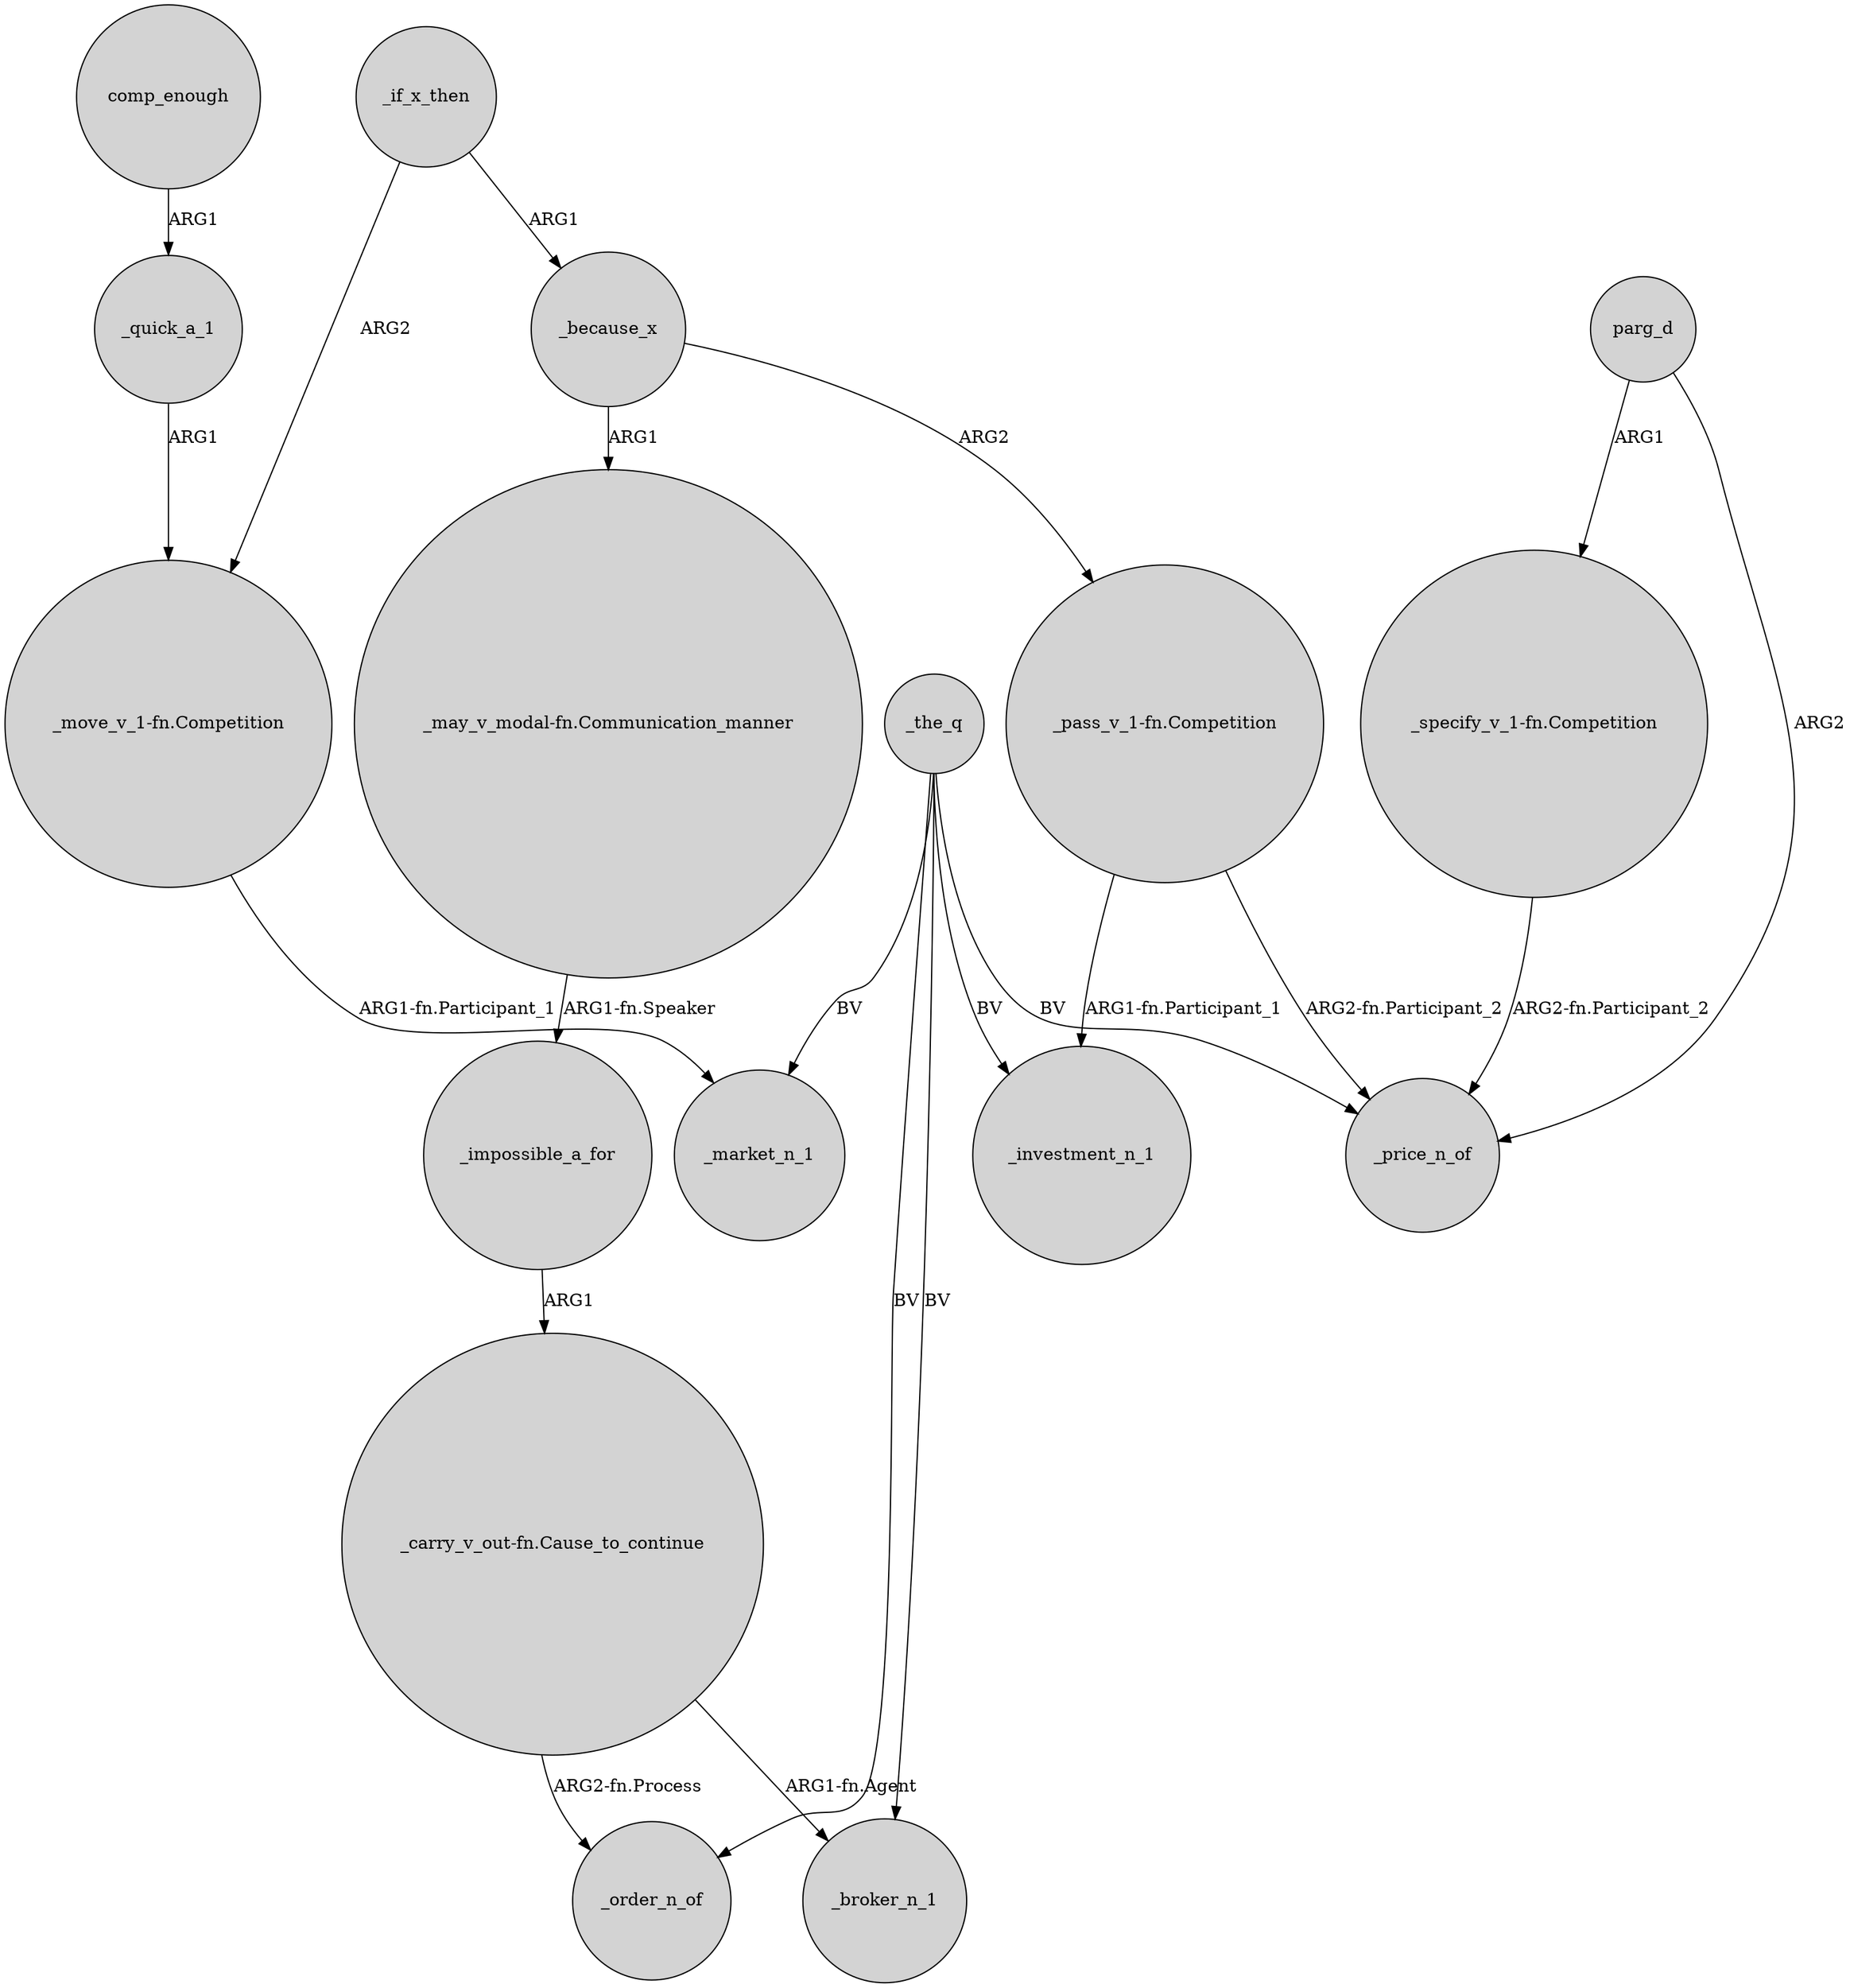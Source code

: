 digraph {
	node [shape=circle style=filled]
	"_pass_v_1-fn.Competition" -> _price_n_of [label="ARG2-fn.Participant_2"]
	"_pass_v_1-fn.Competition" -> _investment_n_1 [label="ARG1-fn.Participant_1"]
	"_move_v_1-fn.Competition" -> _market_n_1 [label="ARG1-fn.Participant_1"]
	_because_x -> "_pass_v_1-fn.Competition" [label=ARG2]
	_quick_a_1 -> "_move_v_1-fn.Competition" [label=ARG1]
	_the_q -> _investment_n_1 [label=BV]
	_the_q -> _market_n_1 [label=BV]
	_the_q -> _order_n_of [label=BV]
	_if_x_then -> _because_x [label=ARG1]
	_because_x -> "_may_v_modal-fn.Communication_manner" [label=ARG1]
	"_carry_v_out-fn.Cause_to_continue" -> _order_n_of [label="ARG2-fn.Process"]
	comp_enough -> _quick_a_1 [label=ARG1]
	parg_d -> _price_n_of [label=ARG2]
	_if_x_then -> "_move_v_1-fn.Competition" [label=ARG2]
	parg_d -> "_specify_v_1-fn.Competition" [label=ARG1]
	_the_q -> _price_n_of [label=BV]
	"_carry_v_out-fn.Cause_to_continue" -> _broker_n_1 [label="ARG1-fn.Agent"]
	_impossible_a_for -> "_carry_v_out-fn.Cause_to_continue" [label=ARG1]
	_the_q -> _broker_n_1 [label=BV]
	"_may_v_modal-fn.Communication_manner" -> _impossible_a_for [label="ARG1-fn.Speaker"]
	"_specify_v_1-fn.Competition" -> _price_n_of [label="ARG2-fn.Participant_2"]
}

